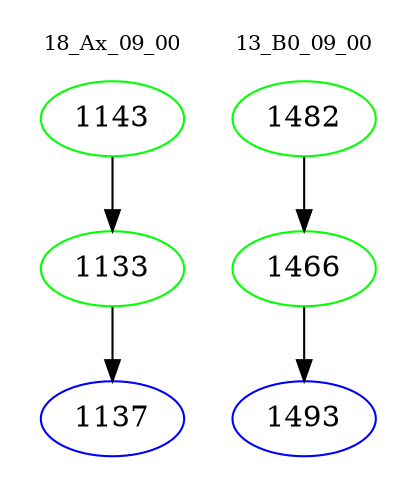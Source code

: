 digraph{
subgraph cluster_0 {
color = white
label = "18_Ax_09_00";
fontsize=10;
T0_1143 [label="1143", color="green"]
T0_1143 -> T0_1133 [color="black"]
T0_1133 [label="1133", color="green"]
T0_1133 -> T0_1137 [color="black"]
T0_1137 [label="1137", color="blue"]
}
subgraph cluster_1 {
color = white
label = "13_B0_09_00";
fontsize=10;
T1_1482 [label="1482", color="green"]
T1_1482 -> T1_1466 [color="black"]
T1_1466 [label="1466", color="green"]
T1_1466 -> T1_1493 [color="black"]
T1_1493 [label="1493", color="blue"]
}
}
